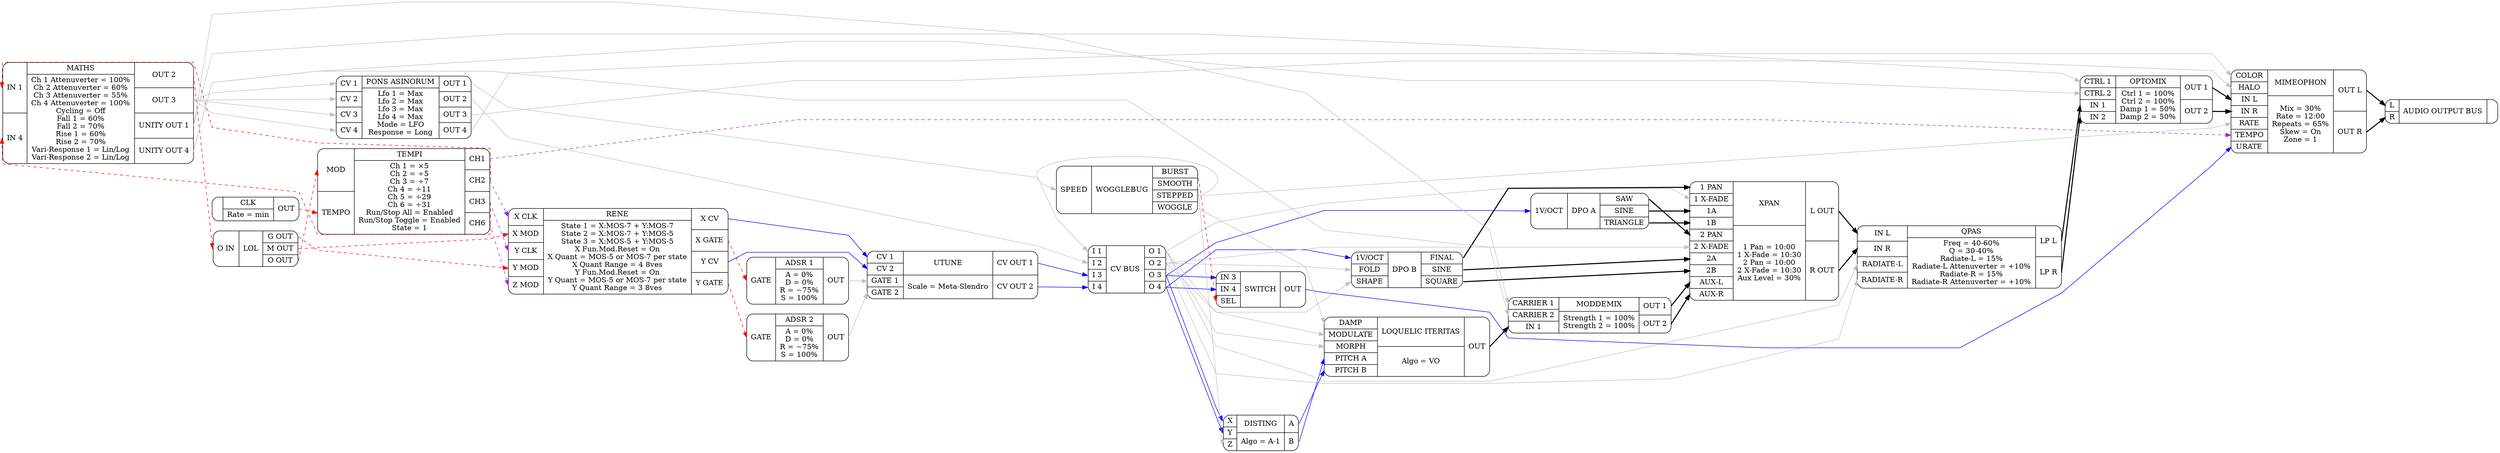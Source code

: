 digraph G{
rankdir = LR;
splines = polyline;
ordering=out;
adsr1[label="{ {<_gate> GATE}|{{ADSR 1}|{A = 0%\nD = 0%\nR = ~75%\nS = 100%}}| {<_out> OUT}}"  shape=Mrecord]
adsr2[label="{ {<_gate> GATE}|{{ADSR 2}|{A = 0%\nD = 0%\nR = ~75%\nS = 100%}}| {<_out> OUT}}"  shape=Mrecord]
audiooutputbus[label="{ {<_l> L | <_r> R}|AUDIO OUTPUT BUS| {}}"  shape=Mrecord]
clk[label="{ {}|{{CLK}|{Rate = min}}| {<_out> OUT}}"  shape=Mrecord]
cvbus[label="{ {<_i1> I 1 | <_i2> I 2 | <_i3> I 3 | <_i4> I 4}|CV BUS| {<_o1> O 1 | <_o2> O 2 | <_o3> O 3 | <_o4> O 4}}"  shape=Mrecord]
disting[label="{ {<_x> X | <_y> Y | <_z> Z}|{{DISTING}|{Algo = A-1}}| {<_a> A | <_b> B}}"  shape=Mrecord]
dpoa[label="{ {<_1voct> 1V/OCT}|DPO A| {<_saw> SAW | <_sine> SINE | <_triangle> TRIANGLE}}"  shape=Mrecord]
dpob[label="{ {<_1voct> 1V/OCT | <_fold> FOLD | <_shape> SHAPE}|DPO B| {<_final> FINAL | <_sine> SINE | <_square> SQUARE}}"  shape=Mrecord]
lol[label="{ {<_oin> O IN}|LOL| {<_gout> G OUT | <_mout> M OUT | <_oout> O OUT}}"  shape=Mrecord]
loqueliciteritas[label="{ {<_damp> DAMP | <_modulate> MODULATE | <_morph> MORPH | <_pitcha> PITCH A | <_pitchb> PITCH B}|{{LOQUELIC ITERITAS}|{Algo = VO}}| {<_out> OUT}}"  shape=Mrecord]
maths[label="{ {<_in1> IN 1 | <_in4> IN 4}|{{MATHS}|{Ch 1 Attenuverter = 100%\nCh 2 Attenuverter = 60%\nCh 3 Attenuverter = 55%\nCh 4 Attenuverter = 100%\nCycling = Off\nFall 1 = 60%\nFall 2 = 70%\nRise 1 = 60%\nRise 2 = 70%\nVari-Response 1 = Lin/Log\nVari-Response 2 = Lin/Log}}| {<_out2> OUT 2 | <_out3> OUT 3 | <_unityout1> UNITY OUT 1 | <_unityout4> UNITY OUT 4}}"  shape=Mrecord]
mimeophon[label="{ {<_color> COLOR | <_halo> HALO | <_inl> IN L | <_inr> IN R | <_rate> RATE | <_tempo> TEMPO | <_urate> URATE}|{{MIMEOPHON}|{Mix = 30%\nRate = 12:00\nRepeats = 65%\nSkew = On\nZone = 1}}| {<_outl> OUT L | <_outr> OUT R}}"  shape=Mrecord]
moddemix[label="{ {<_carrier1> CARRIER 1 | <_carrier2> CARRIER 2 | <_in1> IN 1}|{{MODDEMIX}|{Strength 1 = 100%\nStrength 2 = 100%}}| {<_out1> OUT 1 | <_out2> OUT 2}}"  shape=Mrecord]
optomix[label="{ {<_ctrl1> CTRL 1 | <_ctrl2> CTRL 2 | <_in1> IN 1 | <_in2> IN 2}|{{OPTOMIX}|{Ctrl 1 = 100%\nCtrl 2 = 100%\nDamp 1 = 50%\nDamp 2 = 50%}}| {<_out1> OUT 1 | <_out2> OUT 2}}"  shape=Mrecord]
ponsasinorum[label="{ {<_cv1> CV 1 | <_cv2> CV 2 | <_cv3> CV 3 | <_cv4> CV 4}|{{PONS ASINORUM}|{Lfo 1 = Max\nLfo 2 = Max\nLfo 3 = Max\nLfo 4 = Max\nMode = LFO\nResponse = Long}}| {<_out1> OUT 1 | <_out2> OUT 2 | <_out3> OUT 3 | <_out4> OUT 4}}"  shape=Mrecord]
qpas[label="{ {<_inl> IN L | <_inr> IN R | <_radiatel> RADIATE-L | <_radiater> RADIATE-R}|{{QPAS}|{Freq = 40-60%\nQ = 30-40%\nRadiate-L = 15%\nRadiate-L Attenuverter = +10%\nRadiate-R = 15%\nRadiate-R Attenuverter = +10%}}| {<_lpl> LP L | <_lpr> LP R}}"  shape=Mrecord]
rene[label="{ {<_xclk> X CLK | <_xmod> X MOD | <_yclk> Y CLK | <_ymod> Y MOD | <_zmod> Z MOD}|{{RENE}|{State 1 = X:MOS-7 + Y:MOS-7\nState 2 = X:MOS-7 + Y:MOS-5\nState 3 = X:MOS-5 + Y:MOS-5\nX Fun.Mod.Reset = On\nX Quant = MOS-5 or MOS-7 per state\nX Quant Range = 4 8ves\nY Fun.Mod.Reset = On\nY Quant = MOS-5 or MOS-7 per state\nY Quant Range = 3 8ves}}| {<_xcv> X CV | <_xgate> X GATE | <_ycv> Y CV | <_ygate> Y GATE}}"  shape=Mrecord]
switch[label="{ {<_in3> IN 3 | <_in4> IN 4 | <_sel> SEL}|SWITCH| {<_out> OUT}}"  shape=Mrecord]
tempi[label="{ {<_mod> MOD | <_tempo> TEMPO}|{{TEMPI}|{Ch 1 = ×5\nCh 2 = ÷5\nCh 3 = ÷7\nCh 4 = ÷11\nCh 5 = ÷29\nCh 6 = ÷31\nRun/Stop All = Enabled\nRun/Stop Toggle = Enabled\nState = 1}}| {<_ch1> CH1 | <_ch2> CH2 | <_ch3> CH3 | <_ch6> CH6}}"  shape=Mrecord]
utune[label="{ {<_cv1> CV 1 | <_cv2> CV 2 | <_gate1> GATE 1 | <_gate2> GATE 2}|{{UTUNE}|{Scale = Meta-Slendro}}| {<_cvout1> CV OUT 1 | <_cvout2> CV OUT 2}}"  shape=Mrecord]
wogglebug[label="{ {<_speed> SPEED}|WOGGLEBUG| {<_burst> BURST | <_smooth> SMOOTH | <_stepped> STEPPED | <_woggle> WOGGLE}}"  shape=Mrecord]
xpan[label="{ {<_1pan> 1 PAN | <_1xfade> 1 X-FADE | <_1a> 1A | <_1b> 1B | <_2pan> 2 PAN | <_2xfade> 2 X-FADE | <_2a> 2A | <_2b> 2B | <_auxl> AUX-L | <_auxr> AUX-R}|{{XPAN}|{1 Pan = 10:00\n1 X-Fade = 10:30\n2 Pan = 10:00\n2 X-Fade = 10:30\nAux Level = 30%}}| {<_lout> L OUT | <_rout> R OUT}}"  shape=Mrecord]
dpob:_final:e  -> xpan:_1pan:w  [style=bold]
cvbus:_o1:e  -> xpan:_1xfade:w  [color=gray]
dpoa:_sine:e  -> xpan:_1a:w  [style=bold]
dpoa:_triangle:e  -> xpan:_1b:w  [style=bold]
cvbus:_o3:e  -> dpoa:_1voct:w  [color=blue]
cvbus:_o4:e  -> dpob:_1voct:w  [color=blue]
dpoa:_saw:e  -> xpan:_2pan:w  [style=bold]
cvbus:_o2:e  -> xpan:_2xfade:w  [color=gray]
dpob:_sine:e  -> xpan:_2a:w  [style=bold]
dpob:_square:e  -> xpan:_2b:w  [style=bold]
moddemix:_out1:e  -> xpan:_auxl:w  [style=bold]
moddemix:_out2:e  -> xpan:_auxr:w  [style=bold]
maths:_unityout1:e  -> moddemix:_carrier1:w  [color=gray]
maths:_unityout4:e  -> moddemix:_carrier2:w  [color=gray]
ponsasinorum:_out4:e  -> mimeophon:_color:w  [color=gray]
maths:_unityout1:e  -> optomix:_ctrl1:w  [color=gray]
maths:_unityout4:e  -> optomix:_ctrl2:w  [color=gray]
maths:_out3:e  -> ponsasinorum:_cv1:w  [color=gray]
rene:_xcv:e  -> utune:_cv1:w  [color=blue]
maths:_out3:e  -> ponsasinorum:_cv2:w  [color=gray]
rene:_ycv:e  -> utune:_cv2:w  [color=blue]
maths:_out3:e  -> ponsasinorum:_cv3:w  [color=gray]
maths:_out3:e  -> ponsasinorum:_cv4:w  [color=gray]
wogglebug:_woggle:e  -> loqueliciteritas:_damp:w  [color=gray]
cvbus:_o2:e  -> dpob:_fold:w  [color=gray]
rene:_xgate:e  -> adsr1:_gate:w  [color=red, style=dashed]
rene:_ygate:e  -> adsr2:_gate:w  [color=red, style=dashed]
adsr1:_out:e  -> utune:_gate1:w  [color=gray]
adsr2:_out:e  -> utune:_gate2:w  [color=gray]
ponsasinorum:_out3:e  -> mimeophon:_halo:w  [color=gray]
ponsasinorum:_out1:e  -> cvbus:_i1:w  [color=gray]
ponsasinorum:_out2:e  -> cvbus:_i2:w  [color=gray]
utune:_cvout1:e  -> cvbus:_i3:w  [color=blue]
utune:_cvout2:e  -> cvbus:_i4:w  [color=blue]
loqueliciteritas:_out:e  -> moddemix:_in1:w  [style=bold]
qpas:_lpl:e  -> optomix:_in1:w  [style=bold]
tempi:_ch2:e  -> maths:_in1:w  [color=red, style=dashed]
qpas:_lpr:e  -> optomix:_in2:w  [style=bold]
cvbus:_o3:e  -> switch:_in3:w  [color=blue]
cvbus:_o4:e  -> switch:_in4:w  [color=blue]
tempi:_ch3:e  -> maths:_in4:w  [color=red, style=dashed]
optomix:_out1:e  -> mimeophon:_inl:w  [style=bold]
xpan:_lout:e  -> qpas:_inl:w  [style=bold]
optomix:_out2:e  -> mimeophon:_inr:w  [style=bold]
xpan:_rout:e  -> qpas:_inr:w  [style=bold]
mimeophon:_outl:e  -> audiooutputbus:_l:w  [style=bold]
lol:_oout:e  -> tempi:_mod:w  [color=red, style=dashed]
cvbus:_o2:e  -> loqueliciteritas:_modulate:w  [color=gray]
cvbus:_o1:e  -> loqueliciteritas:_morph:w  [color=gray]
maths:_out2:e  -> lol:_oin:w  [color=red, style=dashed]
disting:_b:e  -> loqueliciteritas:_pitcha:w  [color=blue]
disting:_a:e  -> loqueliciteritas:_pitchb:w  [color=blue]
mimeophon:_outr:e  -> audiooutputbus:_r:w  [style=bold]
cvbus:_o1:e  -> qpas:_radiatel:w  [color=gray]
cvbus:_o2:e  -> qpas:_radiater:w  [color=gray]
wogglebug:_stepped:e  -> mimeophon:_rate:w  [color=gray]
wogglebug:_burst:e  -> switch:_sel:w  [color=red, style=dashed]
cvbus:_o1:e  -> dpob:_shape:w  [color=gray]
wogglebug:_stepped:e  -> wogglebug:_speed:w  [color=gray]
clk:_out:e  -> tempi:_tempo:w  [color=red, style=dashed]
tempi:_ch1:e  -> mimeophon:_tempo:w  [color=purple, style=dashed]
switch:_out:e  -> mimeophon:_urate:w  [color=blue]
cvbus:_o3:e  -> disting:_x:w  [color=blue]
tempi:_ch2:e  -> rene:_xclk:w  [color=purple, style=dashed]
lol:_mout:e  -> rene:_xmod:w  [color=red, style=dashed]
cvbus:_o4:e  -> disting:_y:w  [color=blue]
tempi:_ch3:e  -> rene:_yclk:w  [color=purple, style=dashed]
lol:_gout:e  -> rene:_ymod:w  [color=red, style=dashed]
wogglebug:_smooth:e  -> disting:_z:w  [color=gray]
tempi:_ch6:e  -> rene:_zmod:w  [color=purple, style=dashed]
}

